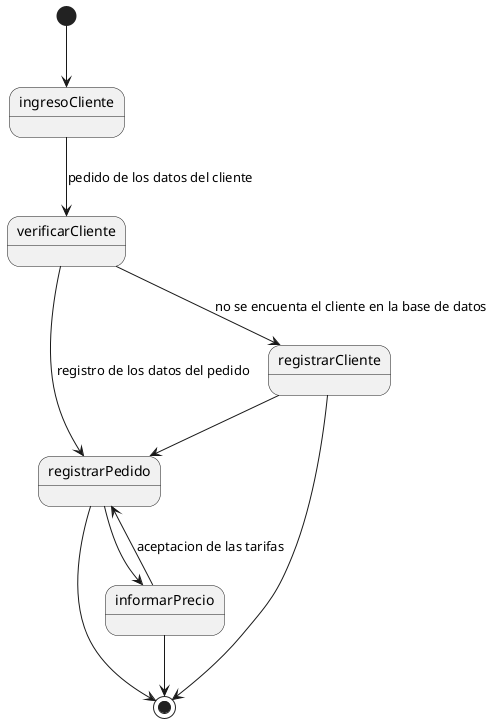 @startuml 

[*] --> ingresoCliente
state ingresoCliente{
	
}

ingresoCliente --> verificarCliente : pedido de los datos del cliente


state verificarCliente{

}

verificarCliente --> registrarPedido :registro de los datos del pedido
verificarCliente --> registrarCliente :no se encuenta el cliente en la base de datos

state registrarCliente{
	
}

registrarCliente --> registrarPedido
registrarCliente-->[*]
informarPrecio-->[*]

state registrarPedido{
	
}

registrarPedido --> informarPrecio

state informarPrecio{
	
}
informarPrecio --> registrarPedido : aceptacion de las tarifas

registrarPedido --> [*]

@enduml